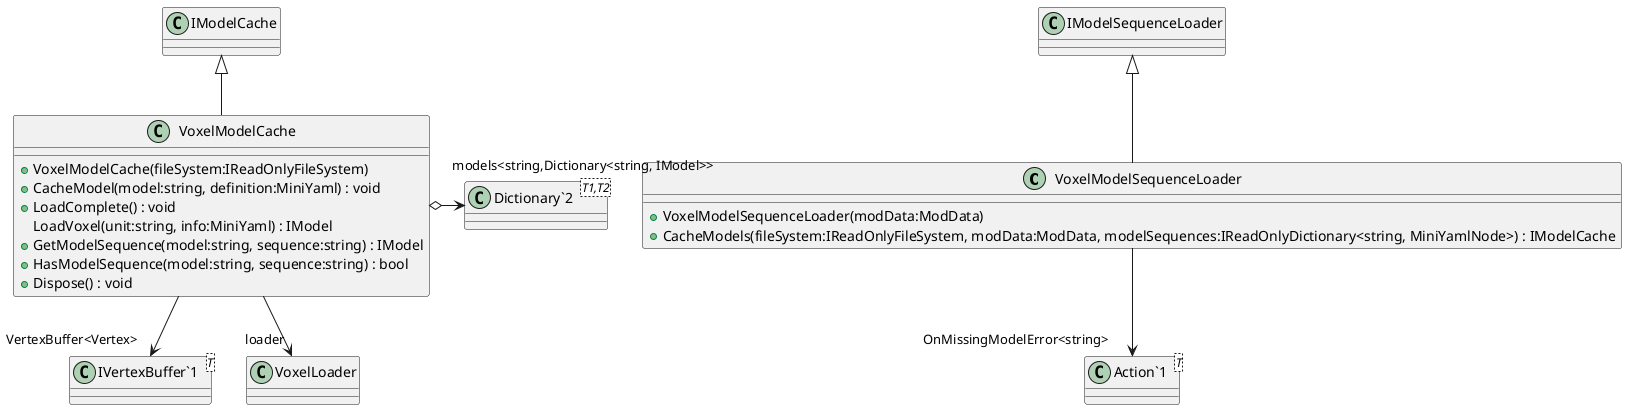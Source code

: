 @startuml
class VoxelModelSequenceLoader {
    + VoxelModelSequenceLoader(modData:ModData)
    + CacheModels(fileSystem:IReadOnlyFileSystem, modData:ModData, modelSequences:IReadOnlyDictionary<string, MiniYamlNode>) : IModelCache
}
class VoxelModelCache {
    + VoxelModelCache(fileSystem:IReadOnlyFileSystem)
    + CacheModel(model:string, definition:MiniYaml) : void
    + LoadComplete() : void
    LoadVoxel(unit:string, info:MiniYaml) : IModel
    + GetModelSequence(model:string, sequence:string) : IModel
    + HasModelSequence(model:string, sequence:string) : bool
    + Dispose() : void
}
class "Action`1"<T> {
}
class "Dictionary`2"<T1,T2> {
}
class "IVertexBuffer`1"<T> {
}
IModelSequenceLoader <|-- VoxelModelSequenceLoader
VoxelModelSequenceLoader --> "OnMissingModelError<string>" "Action`1"
IModelCache <|-- VoxelModelCache
VoxelModelCache --> "loader" VoxelLoader
VoxelModelCache o-> "models<string,Dictionary<string, IModel>>" "Dictionary`2"
VoxelModelCache --> "VertexBuffer<Vertex>" "IVertexBuffer`1"
@enduml
